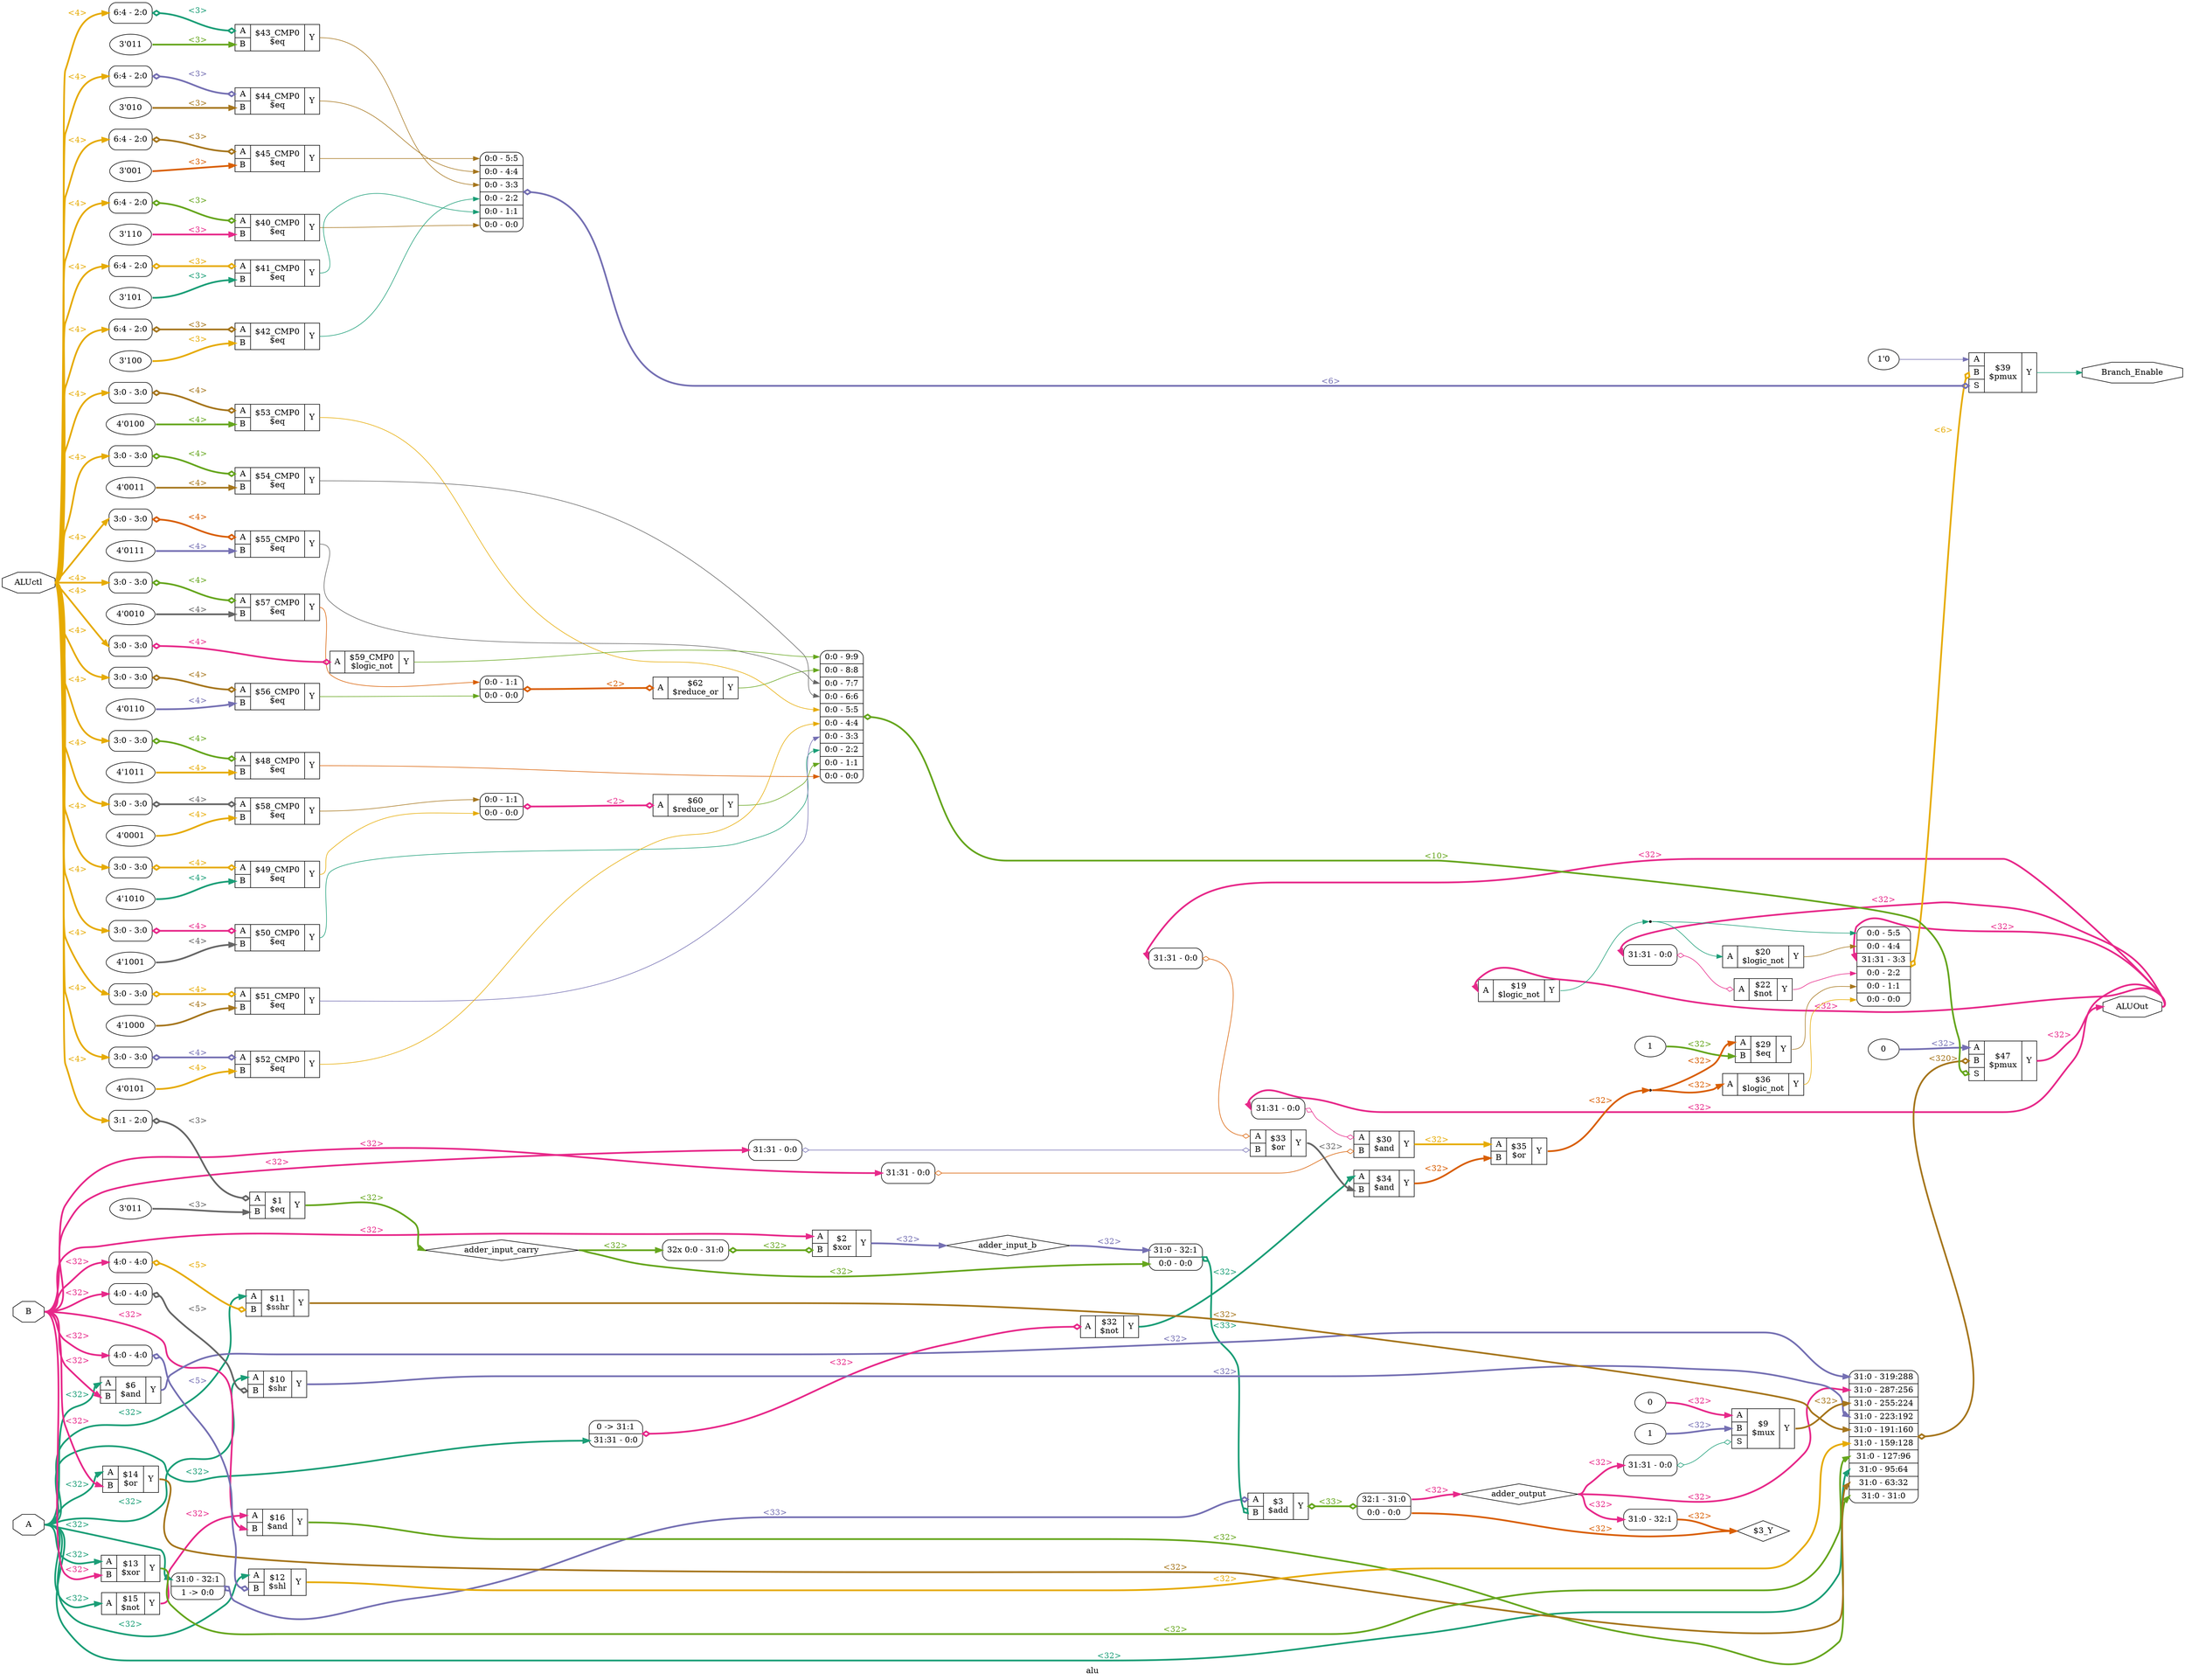 digraph "alu" {
label="alu";
rankdir="LR";
remincross=true;
n41 [ shape=octagon, label="A", color="black", fontcolor="black" ];
n42 [ shape=octagon, label="ALUOut", color="black", fontcolor="black" ];
n43 [ shape=octagon, label="ALUctl", color="black", fontcolor="black" ];
n44 [ shape=octagon, label="B", color="black", fontcolor="black" ];
n45 [ shape=octagon, label="Branch_Enable", color="black", fontcolor="black" ];
n46 [ shape=diamond, label="adder_input_b", color="black", fontcolor="black" ];
n47 [ shape=diamond, label="adder_input_carry", color="black", fontcolor="black" ];
n48 [ shape=diamond, label="adder_output", color="black", fontcolor="black" ];
{ rank="source"; n41; n43; n44;}
{ rank="sink"; n42; n45;}
c50 [ shape=record, label="{{<p41> A|<p44> B}|$3\n$add|{<p49> Y}}" ];
x0 [ shape=record, style=rounded, label="<s1> 31:0 - 32:1 |1 -&gt; 0:0 " ];
x0:e -> c50:p41:w [arrowhead=odiamond, arrowtail=odiamond, dir=both, colorscheme="dark28", color="3", fontcolor="3", style="setlinewidth(3)", label="<33>"];
x1 [ shape=record, style=rounded, label="<s1> 31:0 - 32:1 |<s0> 0:0 - 0:0 " ];
x1:e -> c50:p44:w [arrowhead=odiamond, arrowtail=odiamond, dir=both, colorscheme="dark28", color="1", fontcolor="1", style="setlinewidth(3)", label="<33>"];
x2 [ shape=record, style=rounded, label="<s1> 32:1 - 31:0 |<s0> 0:0 - 0:0 " ];
c50:p49:e -> x2:w [arrowhead=odiamond, arrowtail=odiamond, dir=both, colorscheme="dark28", color="5", fontcolor="5", style="setlinewidth(3)", label="<33>"];
c51 [ shape=record, label="{{<p41> A|<p44> B}|$16\n$and|{<p49> Y}}" ];
c52 [ shape=record, label="{{<p41> A|<p44> B}|$30\n$and|{<p49> Y}}" ];
x3 [ shape=record, style=rounded, label="<s0> 31:31 - 0:0 " ];
x3:e -> c52:p41:w [arrowhead=odiamond, arrowtail=odiamond, dir=both, colorscheme="dark28", color="4", fontcolor="4", label=""];
x4 [ shape=record, style=rounded, label="<s0> 31:31 - 0:0 " ];
x4:e -> c52:p44:w [arrowhead=odiamond, arrowtail=odiamond, dir=both, colorscheme="dark28", color="2", fontcolor="2", label=""];
c53 [ shape=record, label="{{<p41> A|<p44> B}|$34\n$and|{<p49> Y}}" ];
c54 [ shape=record, label="{{<p41> A|<p44> B}|$6\n$and|{<p49> Y}}" ];
c55 [ shape=record, label="{{<p41> A}|$60\n$reduce_or|{<p49> Y}}" ];
x5 [ shape=record, style=rounded, label="<s1> 0:0 - 1:1 |<s0> 0:0 - 0:0 " ];
x5:e -> c55:p41:w [arrowhead=odiamond, arrowtail=odiamond, dir=both, colorscheme="dark28", color="4", fontcolor="4", style="setlinewidth(3)", label="<2>"];
c56 [ shape=record, label="{{<p41> A}|$62\n$reduce_or|{<p49> Y}}" ];
x6 [ shape=record, style=rounded, label="<s1> 0:0 - 1:1 |<s0> 0:0 - 0:0 " ];
x6:e -> c56:p41:w [arrowhead=odiamond, arrowtail=odiamond, dir=both, colorscheme="dark28", color="2", fontcolor="2", style="setlinewidth(3)", label="<2>"];
c57 [ shape=record, label="{{<p41> A}|$19\n$logic_not|{<p49> Y}}" ];
c58 [ shape=record, label="{{<p41> A}|$22\n$not|{<p49> Y}}" ];
x7 [ shape=record, style=rounded, label="<s0> 31:31 - 0:0 " ];
x7:e -> c58:p41:w [arrowhead=odiamond, arrowtail=odiamond, dir=both, colorscheme="dark28", color="4", fontcolor="4", label=""];
v8 [ label="1" ];
c59 [ shape=record, label="{{<p41> A|<p44> B}|$29\n$eq|{<p49> Y}}" ];
c60 [ shape=record, label="{{<p41> A}|$36\n$logic_not|{<p49> Y}}" ];
v10 [ label="3'011" ];
c61 [ shape=record, label="{{<p41> A|<p44> B}|$1\n$eq|{<p49> Y}}" ];
x9 [ shape=record, style=rounded, label="<s0> 3:1 - 2:0 " ];
x9:e -> c61:p41:w [arrowhead=odiamond, arrowtail=odiamond, dir=both, colorscheme="dark28", color="8", fontcolor="8", style="setlinewidth(3)", label="<3>"];
c62 [ shape=record, label="{{<p41> A}|$20\n$logic_not|{<p49> Y}}" ];
c63 [ shape=record, label="{{<p41> A}|$15\n$not|{<p49> Y}}" ];
c64 [ shape=record, label="{{<p41> A}|$32\n$not|{<p49> Y}}" ];
x11 [ shape=record, style=rounded, label="0 -&gt; 31:1 |<s0> 31:31 - 0:0 " ];
x11:e -> c64:p41:w [arrowhead=odiamond, arrowtail=odiamond, dir=both, colorscheme="dark28", color="4", fontcolor="4", style="setlinewidth(3)", label="<32>"];
c65 [ shape=record, label="{{<p41> A|<p44> B}|$14\n$or|{<p49> Y}}" ];
c66 [ shape=record, label="{{<p41> A|<p44> B}|$33\n$or|{<p49> Y}}" ];
x12 [ shape=record, style=rounded, label="<s0> 31:31 - 0:0 " ];
x12:e -> c66:p41:w [arrowhead=odiamond, arrowtail=odiamond, dir=both, colorscheme="dark28", color="2", fontcolor="2", label=""];
x13 [ shape=record, style=rounded, label="<s0> 31:31 - 0:0 " ];
x13:e -> c66:p44:w [arrowhead=odiamond, arrowtail=odiamond, dir=both, colorscheme="dark28", color="3", fontcolor="3", label=""];
c67 [ shape=record, label="{{<p41> A|<p44> B}|$35\n$or|{<p49> Y}}" ];
v14 [ label="1'0" ];
c69 [ shape=record, label="{{<p41> A|<p44> B|<p68> S}|$39\n$pmux|{<p49> Y}}" ];
x15 [ shape=record, style=rounded, label="<s5> 0:0 - 5:5 |<s4> 0:0 - 4:4 |<s3> 31:31 - 3:3 |<s2> 0:0 - 2:2 |<s1> 0:0 - 1:1 |<s0> 0:0 - 0:0 " ];
x15:e -> c69:p44:w [arrowhead=odiamond, arrowtail=odiamond, dir=both, colorscheme="dark28", color="6", fontcolor="6", style="setlinewidth(3)", label="<6>"];
x16 [ shape=record, style=rounded, label="<s5> 0:0 - 5:5 |<s4> 0:0 - 4:4 |<s3> 0:0 - 3:3 |<s2> 0:0 - 2:2 |<s1> 0:0 - 1:1 |<s0> 0:0 - 0:0 " ];
x16:e -> c69:p68:w [arrowhead=odiamond, arrowtail=odiamond, dir=both, colorscheme="dark28", color="3", fontcolor="3", style="setlinewidth(3)", label="<6>"];
v18 [ label="3'110" ];
c70 [ shape=record, label="{{<p41> A|<p44> B}|$40_CMP0\n$eq|{<p49> Y}}" ];
x17 [ shape=record, style=rounded, label="<s0> 6:4 - 2:0 " ];
x17:e -> c70:p41:w [arrowhead=odiamond, arrowtail=odiamond, dir=both, colorscheme="dark28", color="5", fontcolor="5", style="setlinewidth(3)", label="<3>"];
v20 [ label="3'101" ];
c71 [ shape=record, label="{{<p41> A|<p44> B}|$41_CMP0\n$eq|{<p49> Y}}" ];
x19 [ shape=record, style=rounded, label="<s0> 6:4 - 2:0 " ];
x19:e -> c71:p41:w [arrowhead=odiamond, arrowtail=odiamond, dir=both, colorscheme="dark28", color="6", fontcolor="6", style="setlinewidth(3)", label="<3>"];
v22 [ label="3'100" ];
c72 [ shape=record, label="{{<p41> A|<p44> B}|$42_CMP0\n$eq|{<p49> Y}}" ];
x21 [ shape=record, style=rounded, label="<s0> 6:4 - 2:0 " ];
x21:e -> c72:p41:w [arrowhead=odiamond, arrowtail=odiamond, dir=both, colorscheme="dark28", color="7", fontcolor="7", style="setlinewidth(3)", label="<3>"];
v24 [ label="3'011" ];
c73 [ shape=record, label="{{<p41> A|<p44> B}|$43_CMP0\n$eq|{<p49> Y}}" ];
x23 [ shape=record, style=rounded, label="<s0> 6:4 - 2:0 " ];
x23:e -> c73:p41:w [arrowhead=odiamond, arrowtail=odiamond, dir=both, colorscheme="dark28", color="1", fontcolor="1", style="setlinewidth(3)", label="<3>"];
v26 [ label="3'010" ];
c74 [ shape=record, label="{{<p41> A|<p44> B}|$44_CMP0\n$eq|{<p49> Y}}" ];
x25 [ shape=record, style=rounded, label="<s0> 6:4 - 2:0 " ];
x25:e -> c74:p41:w [arrowhead=odiamond, arrowtail=odiamond, dir=both, colorscheme="dark28", color="3", fontcolor="3", style="setlinewidth(3)", label="<3>"];
v28 [ label="3'001" ];
c75 [ shape=record, label="{{<p41> A|<p44> B}|$45_CMP0\n$eq|{<p49> Y}}" ];
x27 [ shape=record, style=rounded, label="<s0> 6:4 - 2:0 " ];
x27:e -> c75:p41:w [arrowhead=odiamond, arrowtail=odiamond, dir=both, colorscheme="dark28", color="7", fontcolor="7", style="setlinewidth(3)", label="<3>"];
v29 [ label="0" ];
c76 [ shape=record, label="{{<p41> A|<p44> B|<p68> S}|$47\n$pmux|{<p49> Y}}" ];
x30 [ shape=record, style=rounded, label="<s9> 31:0 - 319:288 |<s8> 31:0 - 287:256 |<s7> 31:0 - 255:224 |<s6> 31:0 - 223:192 |<s5> 31:0 - 191:160 |<s4> 31:0 - 159:128 |<s3> 31:0 - 127:96 |<s2> 31:0 - 95:64 |<s1> 31:0 - 63:32 |<s0> 31:0 - 31:0 " ];
x30:e -> c76:p44:w [arrowhead=odiamond, arrowtail=odiamond, dir=both, colorscheme="dark28", color="7", fontcolor="7", style="setlinewidth(3)", label="<320>"];
x31 [ shape=record, style=rounded, label="<s9> 0:0 - 9:9 |<s8> 0:0 - 8:8 |<s7> 0:0 - 7:7 |<s6> 0:0 - 6:6 |<s5> 0:0 - 5:5 |<s4> 0:0 - 4:4 |<s3> 0:0 - 3:3 |<s2> 0:0 - 2:2 |<s1> 0:0 - 1:1 |<s0> 0:0 - 0:0 " ];
x31:e -> c76:p68:w [arrowhead=odiamond, arrowtail=odiamond, dir=both, colorscheme="dark28", color="5", fontcolor="5", style="setlinewidth(3)", label="<10>"];
v33 [ label="4'1011" ];
c77 [ shape=record, label="{{<p41> A|<p44> B}|$48_CMP0\n$eq|{<p49> Y}}" ];
x32 [ shape=record, style=rounded, label="<s0> 3:0 - 3:0 " ];
x32:e -> c77:p41:w [arrowhead=odiamond, arrowtail=odiamond, dir=both, colorscheme="dark28", color="5", fontcolor="5", style="setlinewidth(3)", label="<4>"];
v35 [ label="4'1010" ];
c78 [ shape=record, label="{{<p41> A|<p44> B}|$49_CMP0\n$eq|{<p49> Y}}" ];
x34 [ shape=record, style=rounded, label="<s0> 3:0 - 3:0 " ];
x34:e -> c78:p41:w [arrowhead=odiamond, arrowtail=odiamond, dir=both, colorscheme="dark28", color="6", fontcolor="6", style="setlinewidth(3)", label="<4>"];
v37 [ label="4'1001" ];
c79 [ shape=record, label="{{<p41> A|<p44> B}|$50_CMP0\n$eq|{<p49> Y}}" ];
x36 [ shape=record, style=rounded, label="<s0> 3:0 - 3:0 " ];
x36:e -> c79:p41:w [arrowhead=odiamond, arrowtail=odiamond, dir=both, colorscheme="dark28", color="4", fontcolor="4", style="setlinewidth(3)", label="<4>"];
v39 [ label="4'1000" ];
c80 [ shape=record, label="{{<p41> A|<p44> B}|$51_CMP0\n$eq|{<p49> Y}}" ];
x38 [ shape=record, style=rounded, label="<s0> 3:0 - 3:0 " ];
x38:e -> c80:p41:w [arrowhead=odiamond, arrowtail=odiamond, dir=both, colorscheme="dark28", color="6", fontcolor="6", style="setlinewidth(3)", label="<4>"];
v41 [ label="4'0101" ];
c81 [ shape=record, label="{{<p41> A|<p44> B}|$52_CMP0\n$eq|{<p49> Y}}" ];
x40 [ shape=record, style=rounded, label="<s0> 3:0 - 3:0 " ];
x40:e -> c81:p41:w [arrowhead=odiamond, arrowtail=odiamond, dir=both, colorscheme="dark28", color="3", fontcolor="3", style="setlinewidth(3)", label="<4>"];
v43 [ label="4'0100" ];
c82 [ shape=record, label="{{<p41> A|<p44> B}|$53_CMP0\n$eq|{<p49> Y}}" ];
x42 [ shape=record, style=rounded, label="<s0> 3:0 - 3:0 " ];
x42:e -> c82:p41:w [arrowhead=odiamond, arrowtail=odiamond, dir=both, colorscheme="dark28", color="7", fontcolor="7", style="setlinewidth(3)", label="<4>"];
v45 [ label="4'0011" ];
c83 [ shape=record, label="{{<p41> A|<p44> B}|$54_CMP0\n$eq|{<p49> Y}}" ];
x44 [ shape=record, style=rounded, label="<s0> 3:0 - 3:0 " ];
x44:e -> c83:p41:w [arrowhead=odiamond, arrowtail=odiamond, dir=both, colorscheme="dark28", color="5", fontcolor="5", style="setlinewidth(3)", label="<4>"];
v47 [ label="4'0111" ];
c84 [ shape=record, label="{{<p41> A|<p44> B}|$55_CMP0\n$eq|{<p49> Y}}" ];
x46 [ shape=record, style=rounded, label="<s0> 3:0 - 3:0 " ];
x46:e -> c84:p41:w [arrowhead=odiamond, arrowtail=odiamond, dir=both, colorscheme="dark28", color="2", fontcolor="2", style="setlinewidth(3)", label="<4>"];
v49 [ label="4'0110" ];
c85 [ shape=record, label="{{<p41> A|<p44> B}|$56_CMP0\n$eq|{<p49> Y}}" ];
x48 [ shape=record, style=rounded, label="<s0> 3:0 - 3:0 " ];
x48:e -> c85:p41:w [arrowhead=odiamond, arrowtail=odiamond, dir=both, colorscheme="dark28", color="7", fontcolor="7", style="setlinewidth(3)", label="<4>"];
v51 [ label="4'0010" ];
c86 [ shape=record, label="{{<p41> A|<p44> B}|$57_CMP0\n$eq|{<p49> Y}}" ];
x50 [ shape=record, style=rounded, label="<s0> 3:0 - 3:0 " ];
x50:e -> c86:p41:w [arrowhead=odiamond, arrowtail=odiamond, dir=both, colorscheme="dark28", color="5", fontcolor="5", style="setlinewidth(3)", label="<4>"];
v53 [ label="4'0001" ];
c87 [ shape=record, label="{{<p41> A|<p44> B}|$58_CMP0\n$eq|{<p49> Y}}" ];
x52 [ shape=record, style=rounded, label="<s0> 3:0 - 3:0 " ];
x52:e -> c87:p41:w [arrowhead=odiamond, arrowtail=odiamond, dir=both, colorscheme="dark28", color="8", fontcolor="8", style="setlinewidth(3)", label="<4>"];
c88 [ shape=record, label="{{<p41> A}|$59_CMP0\n$logic_not|{<p49> Y}}" ];
x54 [ shape=record, style=rounded, label="<s0> 3:0 - 3:0 " ];
x54:e -> c88:p41:w [arrowhead=odiamond, arrowtail=odiamond, dir=both, colorscheme="dark28", color="4", fontcolor="4", style="setlinewidth(3)", label="<4>"];
c89 [ shape=record, label="{{<p41> A|<p44> B}|$12\n$shl|{<p49> Y}}" ];
x55 [ shape=record, style=rounded, label="<s0> 4:0 - 4:0 " ];
x55:e -> c89:p44:w [arrowhead=odiamond, arrowtail=odiamond, dir=both, colorscheme="dark28", color="3", fontcolor="3", style="setlinewidth(3)", label="<5>"];
c90 [ shape=record, label="{{<p41> A|<p44> B}|$10\n$shr|{<p49> Y}}" ];
x56 [ shape=record, style=rounded, label="<s0> 4:0 - 4:0 " ];
x56:e -> c90:p44:w [arrowhead=odiamond, arrowtail=odiamond, dir=both, colorscheme="dark28", color="8", fontcolor="8", style="setlinewidth(3)", label="<5>"];
c91 [ shape=record, label="{{<p41> A|<p44> B}|$11\n$sshr|{<p49> Y}}" ];
x57 [ shape=record, style=rounded, label="<s0> 4:0 - 4:0 " ];
x57:e -> c91:p44:w [arrowhead=odiamond, arrowtail=odiamond, dir=both, colorscheme="dark28", color="6", fontcolor="6", style="setlinewidth(3)", label="<5>"];
v58 [ label="0" ];
v59 [ label="1" ];
c92 [ shape=record, label="{{<p41> A|<p44> B|<p68> S}|$9\n$mux|{<p49> Y}}" ];
x60 [ shape=record, style=rounded, label="<s0> 31:31 - 0:0 " ];
x60:e -> c92:p68:w [arrowhead=odiamond, arrowtail=odiamond, dir=both, colorscheme="dark28", color="1", fontcolor="1", label=""];
c93 [ shape=record, label="{{<p41> A|<p44> B}|$13\n$xor|{<p49> Y}}" ];
c94 [ shape=record, label="{{<p41> A|<p44> B}|$2\n$xor|{<p49> Y}}" ];
x61 [ shape=record, style=rounded, label="<s31> 32x 0:0 - 31:0 " ];
x61:e -> c94:p44:w [arrowhead=odiamond, arrowtail=odiamond, dir=both, colorscheme="dark28", color="5", fontcolor="5", style="setlinewidth(3)", label="<32>"];
x62 [ shape=record, style=rounded, label="<s0> 31:0 - 32:1 " ];
n1 [ shape=diamond, label="$3_Y" ];
x2:s0:e -> n1:w [colorscheme="dark28", color="2", fontcolor="2", style="setlinewidth(3)", label="<32>"];
x62:s0:e -> n1:w [colorscheme="dark28", color="2", fontcolor="2", style="setlinewidth(3)", label="<32>"];
c59:p49:e -> x15:s1:w [colorscheme="dark28", color="7", fontcolor="7", label=""];
c60:p49:e -> x15:s0:w [colorscheme="dark28", color="6", fontcolor="6", label=""];
c62:p49:e -> x15:s4:w [colorscheme="dark28", color="7", fontcolor="7", label=""];
c63:p49:e -> c51:p41:w [colorscheme="dark28", color="4", fontcolor="4", style="setlinewidth(3)", label="<32>"];
c64:p49:e -> c53:p41:w [colorscheme="dark28", color="1", fontcolor="1", style="setlinewidth(3)", label="<32>"];
c65:p49:e -> x30:s1:w [colorscheme="dark28", color="7", fontcolor="7", style="setlinewidth(3)", label="<32>"];
c66:p49:e -> c53:p44:w [colorscheme="dark28", color="8", fontcolor="8", style="setlinewidth(3)", label="<32>"];
n17 [ shape=point ];
c67:p49:e -> n17:w [colorscheme="dark28", color="2", fontcolor="2", style="setlinewidth(3)", label="<32>"];
n17:e -> c59:p41:w [colorscheme="dark28", color="2", fontcolor="2", style="setlinewidth(3)", label="<32>"];
n17:e -> c60:p41:w [colorscheme="dark28", color="2", fontcolor="2", style="setlinewidth(3)", label="<32>"];
c70:p49:e -> x16:s0:w [colorscheme="dark28", color="7", fontcolor="7", label=""];
c71:p49:e -> x16:s1:w [colorscheme="dark28", color="1", fontcolor="1", label=""];
c51:p49:e -> x30:s0:w [colorscheme="dark28", color="5", fontcolor="5", style="setlinewidth(3)", label="<32>"];
c72:p49:e -> x16:s2:w [colorscheme="dark28", color="1", fontcolor="1", label=""];
c73:p49:e -> x16:s3:w [colorscheme="dark28", color="7", fontcolor="7", label=""];
c74:p49:e -> x16:s4:w [colorscheme="dark28", color="7", fontcolor="7", label=""];
c75:p49:e -> x16:s5:w [colorscheme="dark28", color="7", fontcolor="7", label=""];
c77:p49:e -> x31:s0:w [colorscheme="dark28", color="2", fontcolor="2", label=""];
c78:p49:e -> x5:s0:w [colorscheme="dark28", color="6", fontcolor="6", label=""];
c79:p49:e -> x31:s2:w [colorscheme="dark28", color="1", fontcolor="1", label=""];
c80:p49:e -> x31:s3:w [colorscheme="dark28", color="3", fontcolor="3", label=""];
c81:p49:e -> x31:s4:w [colorscheme="dark28", color="6", fontcolor="6", label=""];
c82:p49:e -> x31:s5:w [colorscheme="dark28", color="6", fontcolor="6", label=""];
c52:p49:e -> c67:p41:w [colorscheme="dark28", color="6", fontcolor="6", style="setlinewidth(3)", label="<32>"];
c83:p49:e -> x31:s6:w [colorscheme="dark28", color="8", fontcolor="8", label=""];
c84:p49:e -> x31:s7:w [colorscheme="dark28", color="8", fontcolor="8", label=""];
c85:p49:e -> x6:s0:w [colorscheme="dark28", color="5", fontcolor="5", label=""];
c86:p49:e -> x6:s1:w [colorscheme="dark28", color="2", fontcolor="2", label=""];
c87:p49:e -> x5:s1:w [colorscheme="dark28", color="7", fontcolor="7", label=""];
c88:p49:e -> x31:s9:w [colorscheme="dark28", color="5", fontcolor="5", label=""];
c89:p49:e -> x30:s4:w [colorscheme="dark28", color="6", fontcolor="6", style="setlinewidth(3)", label="<32>"];
c90:p49:e -> x30:s6:w [colorscheme="dark28", color="3", fontcolor="3", style="setlinewidth(3)", label="<32>"];
c91:p49:e -> x30:s5:w [colorscheme="dark28", color="7", fontcolor="7", style="setlinewidth(3)", label="<32>"];
c92:p49:e -> x30:s7:w [colorscheme="dark28", color="7", fontcolor="7", style="setlinewidth(3)", label="<32>"];
c53:p49:e -> c67:p44:w [colorscheme="dark28", color="2", fontcolor="2", style="setlinewidth(3)", label="<32>"];
c93:p49:e -> x30:s3:w [colorscheme="dark28", color="5", fontcolor="5", style="setlinewidth(3)", label="<32>"];
n41:e -> c54:p41:w [colorscheme="dark28", color="1", fontcolor="1", style="setlinewidth(3)", label="<32>"];
n41:e -> c63:p41:w [colorscheme="dark28", color="1", fontcolor="1", style="setlinewidth(3)", label="<32>"];
n41:e -> c65:p41:w [colorscheme="dark28", color="1", fontcolor="1", style="setlinewidth(3)", label="<32>"];
n41:e -> c89:p41:w [colorscheme="dark28", color="1", fontcolor="1", style="setlinewidth(3)", label="<32>"];
n41:e -> c90:p41:w [colorscheme="dark28", color="1", fontcolor="1", style="setlinewidth(3)", label="<32>"];
n41:e -> c91:p41:w [colorscheme="dark28", color="1", fontcolor="1", style="setlinewidth(3)", label="<32>"];
n41:e -> c93:p41:w [colorscheme="dark28", color="1", fontcolor="1", style="setlinewidth(3)", label="<32>"];
n41:e -> x0:s1:w [colorscheme="dark28", color="1", fontcolor="1", style="setlinewidth(3)", label="<32>"];
n41:e -> x11:s0:w [colorscheme="dark28", color="1", fontcolor="1", style="setlinewidth(3)", label="<32>"];
n41:e -> x30:s2:w [colorscheme="dark28", color="1", fontcolor="1", style="setlinewidth(3)", label="<32>"];
c76:p49:e -> n42:w [colorscheme="dark28", color="4", fontcolor="4", style="setlinewidth(3)", label="<32>"];
n42:e -> c57:p41:w [colorscheme="dark28", color="4", fontcolor="4", style="setlinewidth(3)", label="<32>"];
n42:e -> x12:s0:w [colorscheme="dark28", color="4", fontcolor="4", style="setlinewidth(3)", label="<32>"];
n42:e -> x15:s3:w [colorscheme="dark28", color="4", fontcolor="4", style="setlinewidth(3)", label="<32>"];
n42:e -> x3:s0:w [colorscheme="dark28", color="4", fontcolor="4", style="setlinewidth(3)", label="<32>"];
n42:e -> x7:s0:w [colorscheme="dark28", color="4", fontcolor="4", style="setlinewidth(3)", label="<32>"];
n43:e -> x17:s0:w [colorscheme="dark28", color="6", fontcolor="6", style="setlinewidth(3)", label="<4>"];
n43:e -> x19:s0:w [colorscheme="dark28", color="6", fontcolor="6", style="setlinewidth(3)", label="<4>"];
n43:e -> x21:s0:w [colorscheme="dark28", color="6", fontcolor="6", style="setlinewidth(3)", label="<4>"];
n43:e -> x23:s0:w [colorscheme="dark28", color="6", fontcolor="6", style="setlinewidth(3)", label="<4>"];
n43:e -> x25:s0:w [colorscheme="dark28", color="6", fontcolor="6", style="setlinewidth(3)", label="<4>"];
n43:e -> x27:s0:w [colorscheme="dark28", color="6", fontcolor="6", style="setlinewidth(3)", label="<4>"];
n43:e -> x32:s0:w [colorscheme="dark28", color="6", fontcolor="6", style="setlinewidth(3)", label="<4>"];
n43:e -> x34:s0:w [colorscheme="dark28", color="6", fontcolor="6", style="setlinewidth(3)", label="<4>"];
n43:e -> x36:s0:w [colorscheme="dark28", color="6", fontcolor="6", style="setlinewidth(3)", label="<4>"];
n43:e -> x38:s0:w [colorscheme="dark28", color="6", fontcolor="6", style="setlinewidth(3)", label="<4>"];
n43:e -> x40:s0:w [colorscheme="dark28", color="6", fontcolor="6", style="setlinewidth(3)", label="<4>"];
n43:e -> x42:s0:w [colorscheme="dark28", color="6", fontcolor="6", style="setlinewidth(3)", label="<4>"];
n43:e -> x44:s0:w [colorscheme="dark28", color="6", fontcolor="6", style="setlinewidth(3)", label="<4>"];
n43:e -> x46:s0:w [colorscheme="dark28", color="6", fontcolor="6", style="setlinewidth(3)", label="<4>"];
n43:e -> x48:s0:w [colorscheme="dark28", color="6", fontcolor="6", style="setlinewidth(3)", label="<4>"];
n43:e -> x50:s0:w [colorscheme="dark28", color="6", fontcolor="6", style="setlinewidth(3)", label="<4>"];
n43:e -> x52:s0:w [colorscheme="dark28", color="6", fontcolor="6", style="setlinewidth(3)", label="<4>"];
n43:e -> x54:s0:w [colorscheme="dark28", color="6", fontcolor="6", style="setlinewidth(3)", label="<4>"];
n43:e -> x9:s0:w [colorscheme="dark28", color="6", fontcolor="6", style="setlinewidth(3)", label="<4>"];
n44:e -> c51:p44:w [colorscheme="dark28", color="4", fontcolor="4", style="setlinewidth(3)", label="<32>"];
n44:e -> c54:p44:w [colorscheme="dark28", color="4", fontcolor="4", style="setlinewidth(3)", label="<32>"];
n44:e -> c65:p44:w [colorscheme="dark28", color="4", fontcolor="4", style="setlinewidth(3)", label="<32>"];
n44:e -> c93:p44:w [colorscheme="dark28", color="4", fontcolor="4", style="setlinewidth(3)", label="<32>"];
n44:e -> c94:p41:w [colorscheme="dark28", color="4", fontcolor="4", style="setlinewidth(3)", label="<32>"];
n44:e -> x13:s0:w [colorscheme="dark28", color="4", fontcolor="4", style="setlinewidth(3)", label="<32>"];
n44:e -> x4:s0:w [colorscheme="dark28", color="4", fontcolor="4", style="setlinewidth(3)", label="<32>"];
n44:e -> x55:s0:w [colorscheme="dark28", color="4", fontcolor="4", style="setlinewidth(3)", label="<32>"];
n44:e -> x56:s0:w [colorscheme="dark28", color="4", fontcolor="4", style="setlinewidth(3)", label="<32>"];
n44:e -> x57:s0:w [colorscheme="dark28", color="4", fontcolor="4", style="setlinewidth(3)", label="<32>"];
c69:p49:e -> n45:w [colorscheme="dark28", color="1", fontcolor="1", label=""];
c94:p49:e -> n46:w [colorscheme="dark28", color="3", fontcolor="3", style="setlinewidth(3)", label="<32>"];
n46:e -> x1:s1:w [colorscheme="dark28", color="3", fontcolor="3", style="setlinewidth(3)", label="<32>"];
c61:p49:e -> n47:w [colorscheme="dark28", color="5", fontcolor="5", style="setlinewidth(3)", label="<32>"];
n47:e -> x1:s0:w [colorscheme="dark28", color="5", fontcolor="5", style="setlinewidth(3)", label="<32>"];
n47:e -> x61:s31:w [colorscheme="dark28", color="5", fontcolor="5", style="setlinewidth(3)", label="<32>"];
x2:s1:e -> n48:w [colorscheme="dark28", color="4", fontcolor="4", style="setlinewidth(3)", label="<32>"];
n48:e -> x30:s8:w [colorscheme="dark28", color="4", fontcolor="4", style="setlinewidth(3)", label="<32>"];
n48:e -> x60:s0:w [colorscheme="dark28", color="4", fontcolor="4", style="setlinewidth(3)", label="<32>"];
n48:e -> x62:w [colorscheme="dark28", color="4", fontcolor="4", style="setlinewidth(3)", label="<32>"];
c54:p49:e -> x30:s9:w [colorscheme="dark28", color="3", fontcolor="3", style="setlinewidth(3)", label="<32>"];
c55:p49:e -> x31:s1:w [colorscheme="dark28", color="5", fontcolor="5", label=""];
c56:p49:e -> x31:s8:w [colorscheme="dark28", color="5", fontcolor="5", label=""];
n8 [ shape=point ];
c57:p49:e -> n8:w [colorscheme="dark28", color="1", fontcolor="1", label=""];
n8:e -> c62:p41:w [colorscheme="dark28", color="1", fontcolor="1", label=""];
n8:e -> x15:s5:w [colorscheme="dark28", color="1", fontcolor="1", label=""];
c58:p49:e -> x15:s2:w [colorscheme="dark28", color="4", fontcolor="4", label=""];
v10:e -> c61:p44:w [colorscheme="dark28", color="8", fontcolor="8", style="setlinewidth(3)", label="<3>"];
v14:e -> c69:p41:w [colorscheme="dark28", color="3", fontcolor="3", label=""];
v18:e -> c70:p44:w [colorscheme="dark28", color="4", fontcolor="4", style="setlinewidth(3)", label="<3>"];
v20:e -> c71:p44:w [colorscheme="dark28", color="1", fontcolor="1", style="setlinewidth(3)", label="<3>"];
v22:e -> c72:p44:w [colorscheme="dark28", color="6", fontcolor="6", style="setlinewidth(3)", label="<3>"];
v24:e -> c73:p44:w [colorscheme="dark28", color="5", fontcolor="5", style="setlinewidth(3)", label="<3>"];
v26:e -> c74:p44:w [colorscheme="dark28", color="7", fontcolor="7", style="setlinewidth(3)", label="<3>"];
v28:e -> c75:p44:w [colorscheme="dark28", color="2", fontcolor="2", style="setlinewidth(3)", label="<3>"];
v29:e -> c76:p41:w [colorscheme="dark28", color="3", fontcolor="3", style="setlinewidth(3)", label="<32>"];
v33:e -> c77:p44:w [colorscheme="dark28", color="6", fontcolor="6", style="setlinewidth(3)", label="<4>"];
v35:e -> c78:p44:w [colorscheme="dark28", color="1", fontcolor="1", style="setlinewidth(3)", label="<4>"];
v37:e -> c79:p44:w [colorscheme="dark28", color="8", fontcolor="8", style="setlinewidth(3)", label="<4>"];
v39:e -> c80:p44:w [colorscheme="dark28", color="7", fontcolor="7", style="setlinewidth(3)", label="<4>"];
v41:e -> c81:p44:w [colorscheme="dark28", color="6", fontcolor="6", style="setlinewidth(3)", label="<4>"];
v43:e -> c82:p44:w [colorscheme="dark28", color="5", fontcolor="5", style="setlinewidth(3)", label="<4>"];
v45:e -> c83:p44:w [colorscheme="dark28", color="7", fontcolor="7", style="setlinewidth(3)", label="<4>"];
v47:e -> c84:p44:w [colorscheme="dark28", color="3", fontcolor="3", style="setlinewidth(3)", label="<4>"];
v49:e -> c85:p44:w [colorscheme="dark28", color="3", fontcolor="3", style="setlinewidth(3)", label="<4>"];
v51:e -> c86:p44:w [colorscheme="dark28", color="8", fontcolor="8", style="setlinewidth(3)", label="<4>"];
v53:e -> c87:p44:w [colorscheme="dark28", color="6", fontcolor="6", style="setlinewidth(3)", label="<4>"];
v58:e -> c92:p41:w [colorscheme="dark28", color="4", fontcolor="4", style="setlinewidth(3)", label="<32>"];
v59:e -> c92:p44:w [colorscheme="dark28", color="3", fontcolor="3", style="setlinewidth(3)", label="<32>"];
v8:e -> c59:p44:w [colorscheme="dark28", color="5", fontcolor="5", style="setlinewidth(3)", label="<32>"];
}
